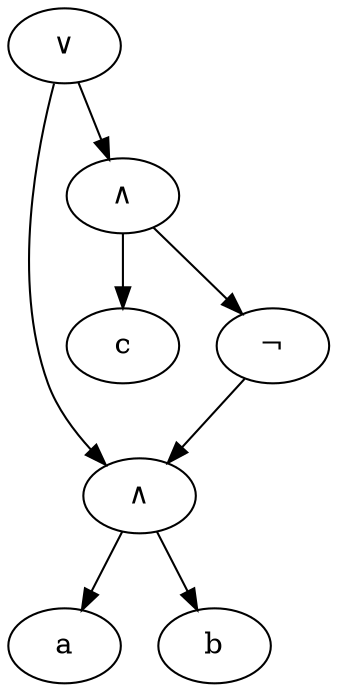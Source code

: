 digraph G {

  id0 [label="a"]
  id1 [label="b"]
  id2 [label="c"]
  id3 [label="∨"]
  id4 [label="∧"]
  id5 [label="∧"]
  id6 [label="¬"]

  id4 -> id0
  id4 -> id1
  id3 -> id4
  id5 -> id2
  id6 -> id4
  id5 -> id6
  id3 -> id5
}
